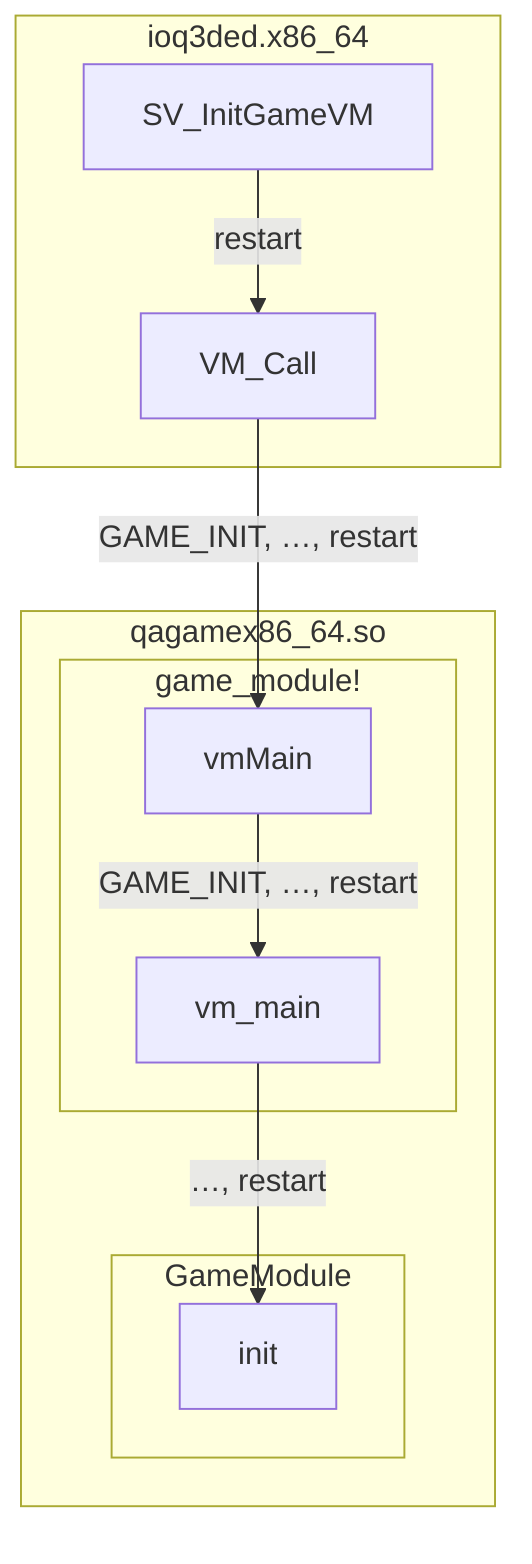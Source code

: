 flowchart TB
    subgraph ioq3ded.x86_64
        SV_InitGameVM -- restart --> VM_Call
    end
    subgraph qagamex86_64.so
        subgraph game_module!
            VM_Call -- "GAME_INIT, …, restart" --> vmMain
            vmMain -- "GAME_INIT, …, restart" --> vm_main
        end
        subgraph GameModule
            vm_main -- "…, restart" --> init
        end
    end